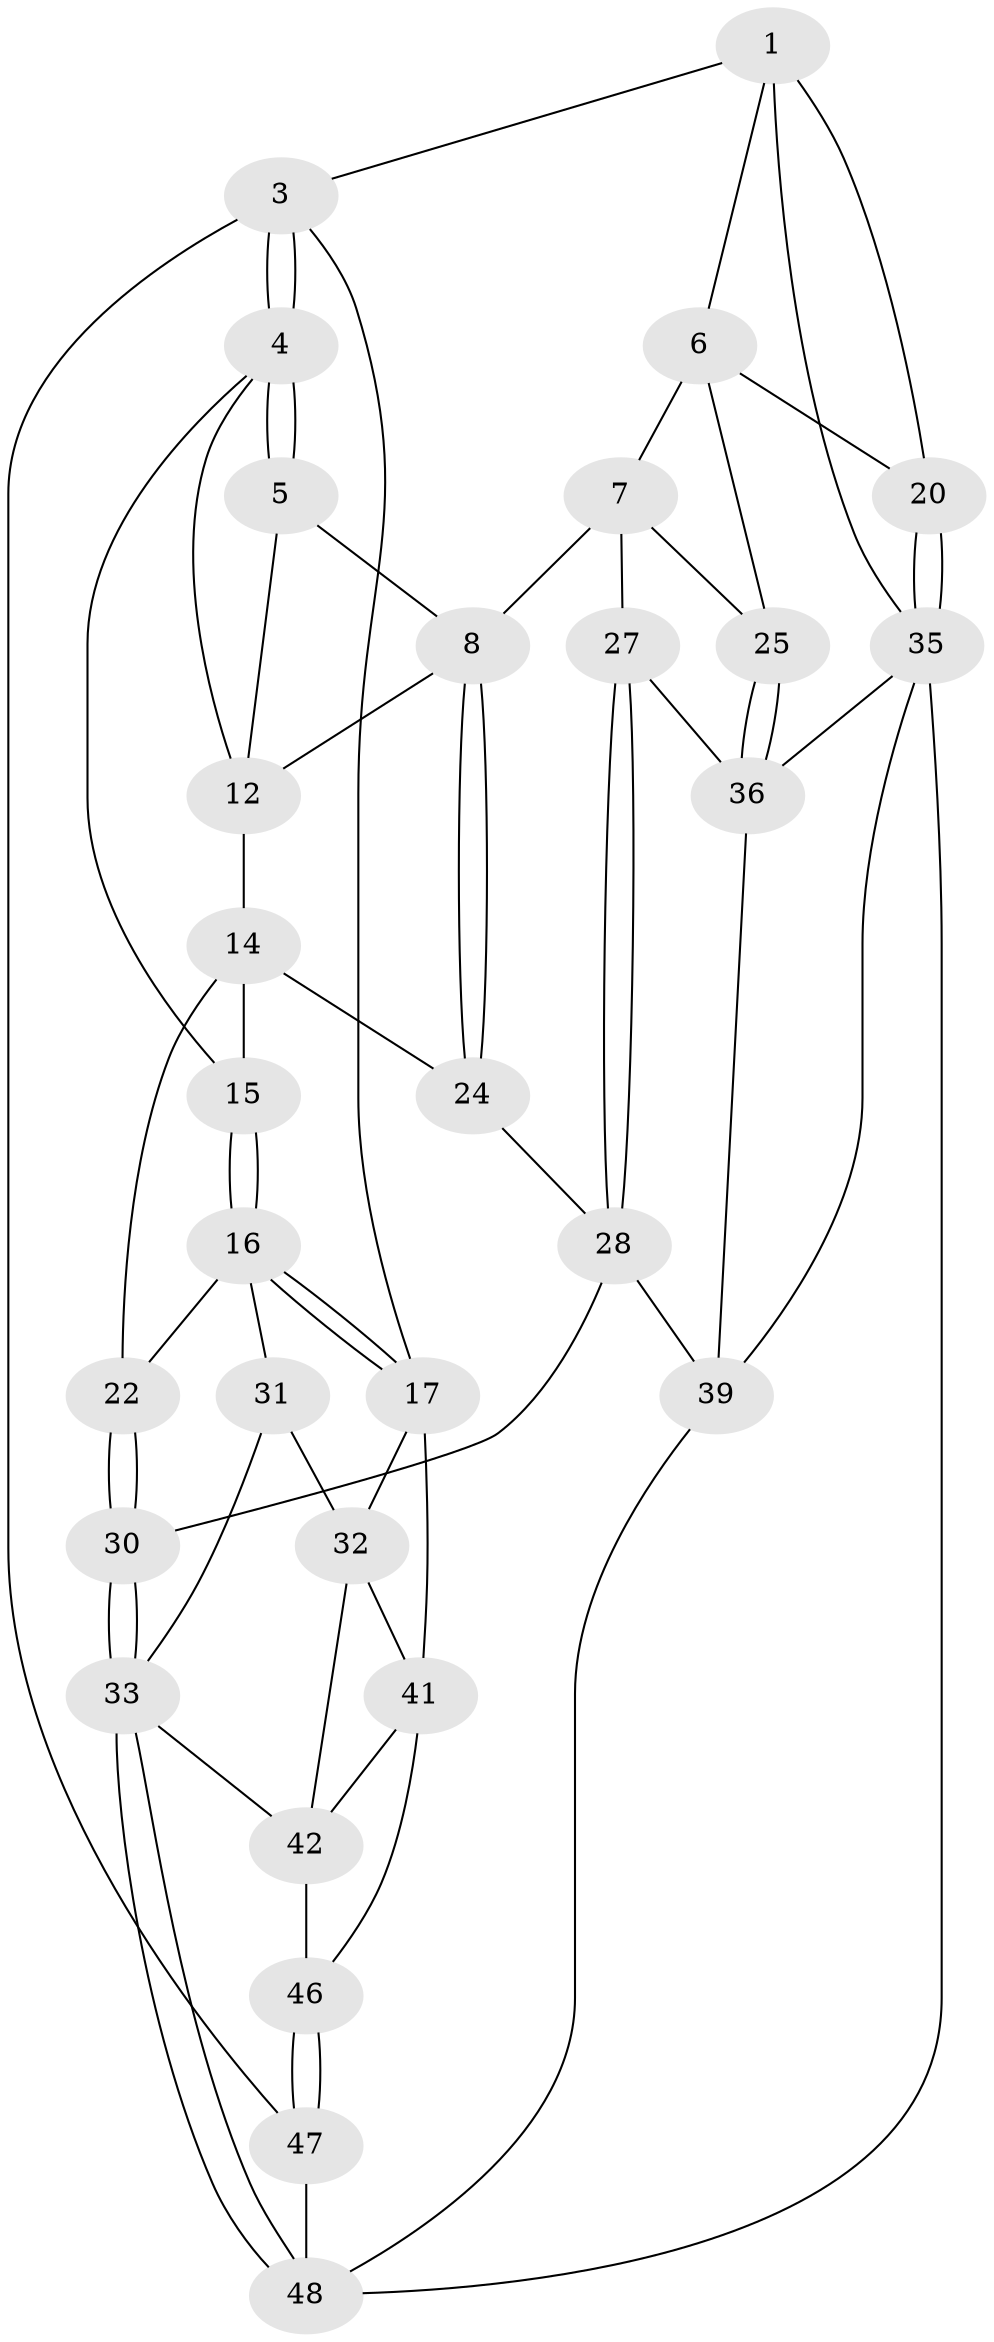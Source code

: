 // original degree distribution, {3: 0.0392156862745098, 5: 0.5490196078431373, 6: 0.17647058823529413, 4: 0.23529411764705882}
// Generated by graph-tools (version 1.1) at 2025/42/03/06/25 10:42:31]
// undirected, 30 vertices, 67 edges
graph export_dot {
graph [start="1"]
  node [color=gray90,style=filled];
  1 [pos="+0.6360570007421535+0",super="+2"];
  3 [pos="+0+0"];
  4 [pos="+0+0",super="+11"];
  5 [pos="+0.5047968187202123+0",super="+10"];
  6 [pos="+0.6954965447008966+0.15884876472460735",super="+19"];
  7 [pos="+0.5887871687041786+0.27220383673232823",super="+26"];
  8 [pos="+0.534589991002012+0.2893482199560898",super="+9"];
  12 [pos="+0.3061685658986083+0.12524864635468605",super="+13"];
  14 [pos="+0.31369648747992823+0.23384269529146823",super="+21"];
  15 [pos="+0.18204796072159637+0.19889953543271965"];
  16 [pos="+0.11096876223605653+0.3525180125215111",super="+23"];
  17 [pos="+0.08986011282854305+0.3545054838263917",super="+18"];
  20 [pos="+1+0.15422722075127826"];
  22 [pos="+0.2520338561219593+0.3696030308656803"];
  24 [pos="+0.4920077174874216+0.40464154513145445"];
  25 [pos="+0.8544852303298185+0.37476671134849043"];
  27 [pos="+0.7243093071948152+0.516373345790469"];
  28 [pos="+0.6484931984350535+0.6043488251237373",super="+29"];
  30 [pos="+0.3625176596564074+0.5876554535885026"];
  31 [pos="+0.21294513789924502+0.5700258044790293"];
  32 [pos="+0.1243276133581871+0.5709208902538325",super="+40"];
  33 [pos="+0.3597337003652+0.5908863337654291",super="+34"];
  35 [pos="+1+0.28270763957654216",super="+38"];
  36 [pos="+0.9313514109903113+0.5324266909346501",super="+37"];
  39 [pos="+1+0.7185286948620344",super="+44"];
  41 [pos="+0+0.5102673904862974",super="+45"];
  42 [pos="+0.2702875314795465+0.8688601774696805",super="+43"];
  46 [pos="+0+0.9825873822698428",super="+51"];
  47 [pos="+0+1",super="+50"];
  48 [pos="+0.6721805125172059+0.86379834582183",super="+49"];
  1 -- 6;
  1 -- 3;
  1 -- 20;
  1 -- 35;
  3 -- 4;
  3 -- 4;
  3 -- 47;
  3 -- 17;
  4 -- 5;
  4 -- 5;
  4 -- 12;
  4 -- 15;
  5 -- 8;
  5 -- 12;
  6 -- 7;
  6 -- 25;
  6 -- 20;
  7 -- 8;
  7 -- 25;
  7 -- 27;
  8 -- 24;
  8 -- 24;
  8 -- 12;
  12 -- 14;
  14 -- 15;
  14 -- 24;
  14 -- 22;
  15 -- 16;
  15 -- 16;
  16 -- 17;
  16 -- 17;
  16 -- 22;
  16 -- 31;
  17 -- 32;
  17 -- 41;
  20 -- 35;
  20 -- 35;
  22 -- 30;
  22 -- 30;
  24 -- 28;
  25 -- 36;
  25 -- 36;
  27 -- 28;
  27 -- 28;
  27 -- 36;
  28 -- 30;
  28 -- 39;
  30 -- 33;
  30 -- 33;
  31 -- 32;
  31 -- 33;
  32 -- 41;
  32 -- 42;
  33 -- 48;
  33 -- 48;
  33 -- 42;
  35 -- 36;
  35 -- 48;
  35 -- 39;
  36 -- 39;
  39 -- 48;
  41 -- 42;
  41 -- 46;
  42 -- 46;
  46 -- 47 [weight=2];
  46 -- 47;
  47 -- 48 [weight=2];
}
